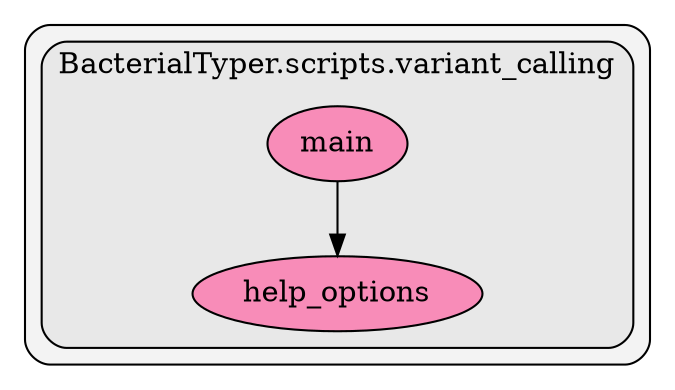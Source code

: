 digraph G {
    graph [splines=ortho, rankdir=TB, clusterrank="local"];
    subgraph cluster_G {

        graph [style="filled,rounded",fillcolor="#80808018", label=""];
        subgraph cluster_BacterialTyper__scripts__variant_calling {

            graph [style="filled,rounded",fillcolor="#80808018", label="BacterialTyper.scripts.variant_calling"];
            BacterialTyper__scripts__variant_calling__help_options [label="help_options", style="filled", fillcolor="#ff65a3b2", fontcolor="#000000", group="42"];
        }
        subgraph cluster_BacterialTyper__scripts__variant_calling {

            graph [style="filled,rounded",fillcolor="#80808018", label="BacterialTyper.scripts.variant_calling"];
            BacterialTyper__scripts__variant_calling__main [label="main", style="filled", fillcolor="#ff65a3b2", fontcolor="#000000", group="42"];
        }
    }
        BacterialTyper__scripts__variant_calling__main -> BacterialTyper__scripts__variant_calling__help_options [style="solid", color="#000000"];
    }
